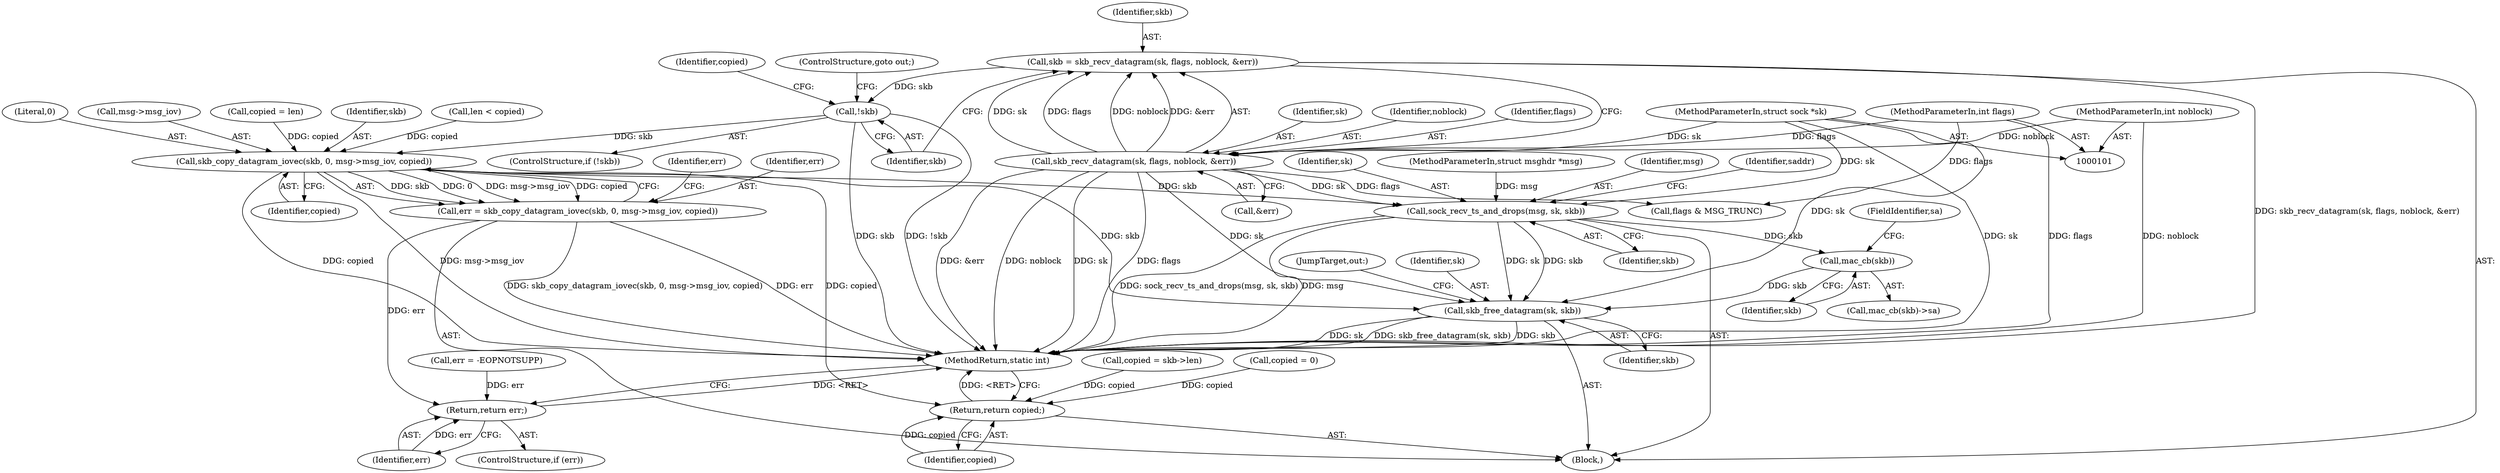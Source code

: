 digraph "0_linux_bceaa90240b6019ed73b49965eac7d167610be69@API" {
"1000128" [label="(Call,skb = skb_recv_datagram(sk, flags, noblock, &err))"];
"1000130" [label="(Call,skb_recv_datagram(sk, flags, noblock, &err))"];
"1000103" [label="(MethodParameterIn,struct sock *sk)"];
"1000107" [label="(MethodParameterIn,int flags)"];
"1000106" [label="(MethodParameterIn,int noblock)"];
"1000137" [label="(Call,!skb)"];
"1000160" [label="(Call,skb_copy_datagram_iovec(skb, 0, msg->msg_iov, copied))"];
"1000158" [label="(Call,err = skb_copy_datagram_iovec(skb, 0, msg->msg_iov, copied))"];
"1000212" [label="(Return,return err;)"];
"1000170" [label="(Call,sock_recv_ts_and_drops(msg, sk, skb))"];
"1000187" [label="(Call,mac_cb(skb))"];
"1000206" [label="(Call,skb_free_datagram(sk, skb))"];
"1000214" [label="(Return,return copied;)"];
"1000175" [label="(Identifier,saddr)"];
"1000141" [label="(Identifier,copied)"];
"1000162" [label="(Literal,0)"];
"1000138" [label="(Identifier,skb)"];
"1000200" [label="(Call,copied = skb->len)"];
"1000103" [label="(MethodParameterIn,struct sock *sk)"];
"1000168" [label="(Identifier,err)"];
"1000115" [label="(Call,err = -EOPNOTSUPP)"];
"1000163" [label="(Call,msg->msg_iov)"];
"1000155" [label="(Call,copied = len)"];
"1000173" [label="(Identifier,skb)"];
"1000136" [label="(ControlStructure,if (!skb))"];
"1000186" [label="(Call,mac_cb(skb)->sa)"];
"1000170" [label="(Call,sock_recv_ts_and_drops(msg, sk, skb))"];
"1000161" [label="(Identifier,skb)"];
"1000129" [label="(Identifier,skb)"];
"1000172" [label="(Identifier,sk)"];
"1000206" [label="(Call,skb_free_datagram(sk, skb))"];
"1000216" [label="(MethodReturn,static int)"];
"1000160" [label="(Call,skb_copy_datagram_iovec(skb, 0, msg->msg_iov, copied))"];
"1000111" [label="(Call,copied = 0)"];
"1000209" [label="(JumpTarget,out:)"];
"1000106" [label="(MethodParameterIn,int noblock)"];
"1000131" [label="(Identifier,sk)"];
"1000133" [label="(Identifier,noblock)"];
"1000107" [label="(MethodParameterIn,int flags)"];
"1000134" [label="(Call,&err)"];
"1000197" [label="(Call,flags & MSG_TRUNC)"];
"1000104" [label="(MethodParameterIn,struct msghdr *msg)"];
"1000128" [label="(Call,skb = skb_recv_datagram(sk, flags, noblock, &err))"];
"1000187" [label="(Call,mac_cb(skb))"];
"1000189" [label="(FieldIdentifier,sa)"];
"1000207" [label="(Identifier,sk)"];
"1000132" [label="(Identifier,flags)"];
"1000158" [label="(Call,err = skb_copy_datagram_iovec(skb, 0, msg->msg_iov, copied))"];
"1000139" [label="(ControlStructure,goto out;)"];
"1000214" [label="(Return,return copied;)"];
"1000212" [label="(Return,return err;)"];
"1000137" [label="(Call,!skb)"];
"1000146" [label="(Call,len < copied)"];
"1000171" [label="(Identifier,msg)"];
"1000188" [label="(Identifier,skb)"];
"1000130" [label="(Call,skb_recv_datagram(sk, flags, noblock, &err))"];
"1000166" [label="(Identifier,copied)"];
"1000159" [label="(Identifier,err)"];
"1000208" [label="(Identifier,skb)"];
"1000213" [label="(Identifier,err)"];
"1000109" [label="(Block,)"];
"1000210" [label="(ControlStructure,if (err))"];
"1000215" [label="(Identifier,copied)"];
"1000128" -> "1000109"  [label="AST: "];
"1000128" -> "1000130"  [label="CFG: "];
"1000129" -> "1000128"  [label="AST: "];
"1000130" -> "1000128"  [label="AST: "];
"1000138" -> "1000128"  [label="CFG: "];
"1000128" -> "1000216"  [label="DDG: skb_recv_datagram(sk, flags, noblock, &err)"];
"1000130" -> "1000128"  [label="DDG: sk"];
"1000130" -> "1000128"  [label="DDG: flags"];
"1000130" -> "1000128"  [label="DDG: noblock"];
"1000130" -> "1000128"  [label="DDG: &err"];
"1000128" -> "1000137"  [label="DDG: skb"];
"1000130" -> "1000134"  [label="CFG: "];
"1000131" -> "1000130"  [label="AST: "];
"1000132" -> "1000130"  [label="AST: "];
"1000133" -> "1000130"  [label="AST: "];
"1000134" -> "1000130"  [label="AST: "];
"1000130" -> "1000216"  [label="DDG: flags"];
"1000130" -> "1000216"  [label="DDG: &err"];
"1000130" -> "1000216"  [label="DDG: noblock"];
"1000130" -> "1000216"  [label="DDG: sk"];
"1000103" -> "1000130"  [label="DDG: sk"];
"1000107" -> "1000130"  [label="DDG: flags"];
"1000106" -> "1000130"  [label="DDG: noblock"];
"1000130" -> "1000170"  [label="DDG: sk"];
"1000130" -> "1000197"  [label="DDG: flags"];
"1000130" -> "1000206"  [label="DDG: sk"];
"1000103" -> "1000101"  [label="AST: "];
"1000103" -> "1000216"  [label="DDG: sk"];
"1000103" -> "1000170"  [label="DDG: sk"];
"1000103" -> "1000206"  [label="DDG: sk"];
"1000107" -> "1000101"  [label="AST: "];
"1000107" -> "1000216"  [label="DDG: flags"];
"1000107" -> "1000197"  [label="DDG: flags"];
"1000106" -> "1000101"  [label="AST: "];
"1000106" -> "1000216"  [label="DDG: noblock"];
"1000137" -> "1000136"  [label="AST: "];
"1000137" -> "1000138"  [label="CFG: "];
"1000138" -> "1000137"  [label="AST: "];
"1000139" -> "1000137"  [label="CFG: "];
"1000141" -> "1000137"  [label="CFG: "];
"1000137" -> "1000216"  [label="DDG: skb"];
"1000137" -> "1000216"  [label="DDG: !skb"];
"1000137" -> "1000160"  [label="DDG: skb"];
"1000160" -> "1000158"  [label="AST: "];
"1000160" -> "1000166"  [label="CFG: "];
"1000161" -> "1000160"  [label="AST: "];
"1000162" -> "1000160"  [label="AST: "];
"1000163" -> "1000160"  [label="AST: "];
"1000166" -> "1000160"  [label="AST: "];
"1000158" -> "1000160"  [label="CFG: "];
"1000160" -> "1000216"  [label="DDG: copied"];
"1000160" -> "1000216"  [label="DDG: msg->msg_iov"];
"1000160" -> "1000158"  [label="DDG: skb"];
"1000160" -> "1000158"  [label="DDG: 0"];
"1000160" -> "1000158"  [label="DDG: msg->msg_iov"];
"1000160" -> "1000158"  [label="DDG: copied"];
"1000146" -> "1000160"  [label="DDG: copied"];
"1000155" -> "1000160"  [label="DDG: copied"];
"1000160" -> "1000170"  [label="DDG: skb"];
"1000160" -> "1000206"  [label="DDG: skb"];
"1000160" -> "1000214"  [label="DDG: copied"];
"1000158" -> "1000109"  [label="AST: "];
"1000159" -> "1000158"  [label="AST: "];
"1000168" -> "1000158"  [label="CFG: "];
"1000158" -> "1000216"  [label="DDG: skb_copy_datagram_iovec(skb, 0, msg->msg_iov, copied)"];
"1000158" -> "1000216"  [label="DDG: err"];
"1000158" -> "1000212"  [label="DDG: err"];
"1000212" -> "1000210"  [label="AST: "];
"1000212" -> "1000213"  [label="CFG: "];
"1000213" -> "1000212"  [label="AST: "];
"1000216" -> "1000212"  [label="CFG: "];
"1000212" -> "1000216"  [label="DDG: <RET>"];
"1000213" -> "1000212"  [label="DDG: err"];
"1000115" -> "1000212"  [label="DDG: err"];
"1000170" -> "1000109"  [label="AST: "];
"1000170" -> "1000173"  [label="CFG: "];
"1000171" -> "1000170"  [label="AST: "];
"1000172" -> "1000170"  [label="AST: "];
"1000173" -> "1000170"  [label="AST: "];
"1000175" -> "1000170"  [label="CFG: "];
"1000170" -> "1000216"  [label="DDG: msg"];
"1000170" -> "1000216"  [label="DDG: sock_recv_ts_and_drops(msg, sk, skb)"];
"1000104" -> "1000170"  [label="DDG: msg"];
"1000170" -> "1000187"  [label="DDG: skb"];
"1000170" -> "1000206"  [label="DDG: sk"];
"1000170" -> "1000206"  [label="DDG: skb"];
"1000187" -> "1000186"  [label="AST: "];
"1000187" -> "1000188"  [label="CFG: "];
"1000188" -> "1000187"  [label="AST: "];
"1000189" -> "1000187"  [label="CFG: "];
"1000187" -> "1000206"  [label="DDG: skb"];
"1000206" -> "1000109"  [label="AST: "];
"1000206" -> "1000208"  [label="CFG: "];
"1000207" -> "1000206"  [label="AST: "];
"1000208" -> "1000206"  [label="AST: "];
"1000209" -> "1000206"  [label="CFG: "];
"1000206" -> "1000216"  [label="DDG: skb"];
"1000206" -> "1000216"  [label="DDG: sk"];
"1000206" -> "1000216"  [label="DDG: skb_free_datagram(sk, skb)"];
"1000214" -> "1000109"  [label="AST: "];
"1000214" -> "1000215"  [label="CFG: "];
"1000215" -> "1000214"  [label="AST: "];
"1000216" -> "1000214"  [label="CFG: "];
"1000214" -> "1000216"  [label="DDG: <RET>"];
"1000215" -> "1000214"  [label="DDG: copied"];
"1000200" -> "1000214"  [label="DDG: copied"];
"1000111" -> "1000214"  [label="DDG: copied"];
}
